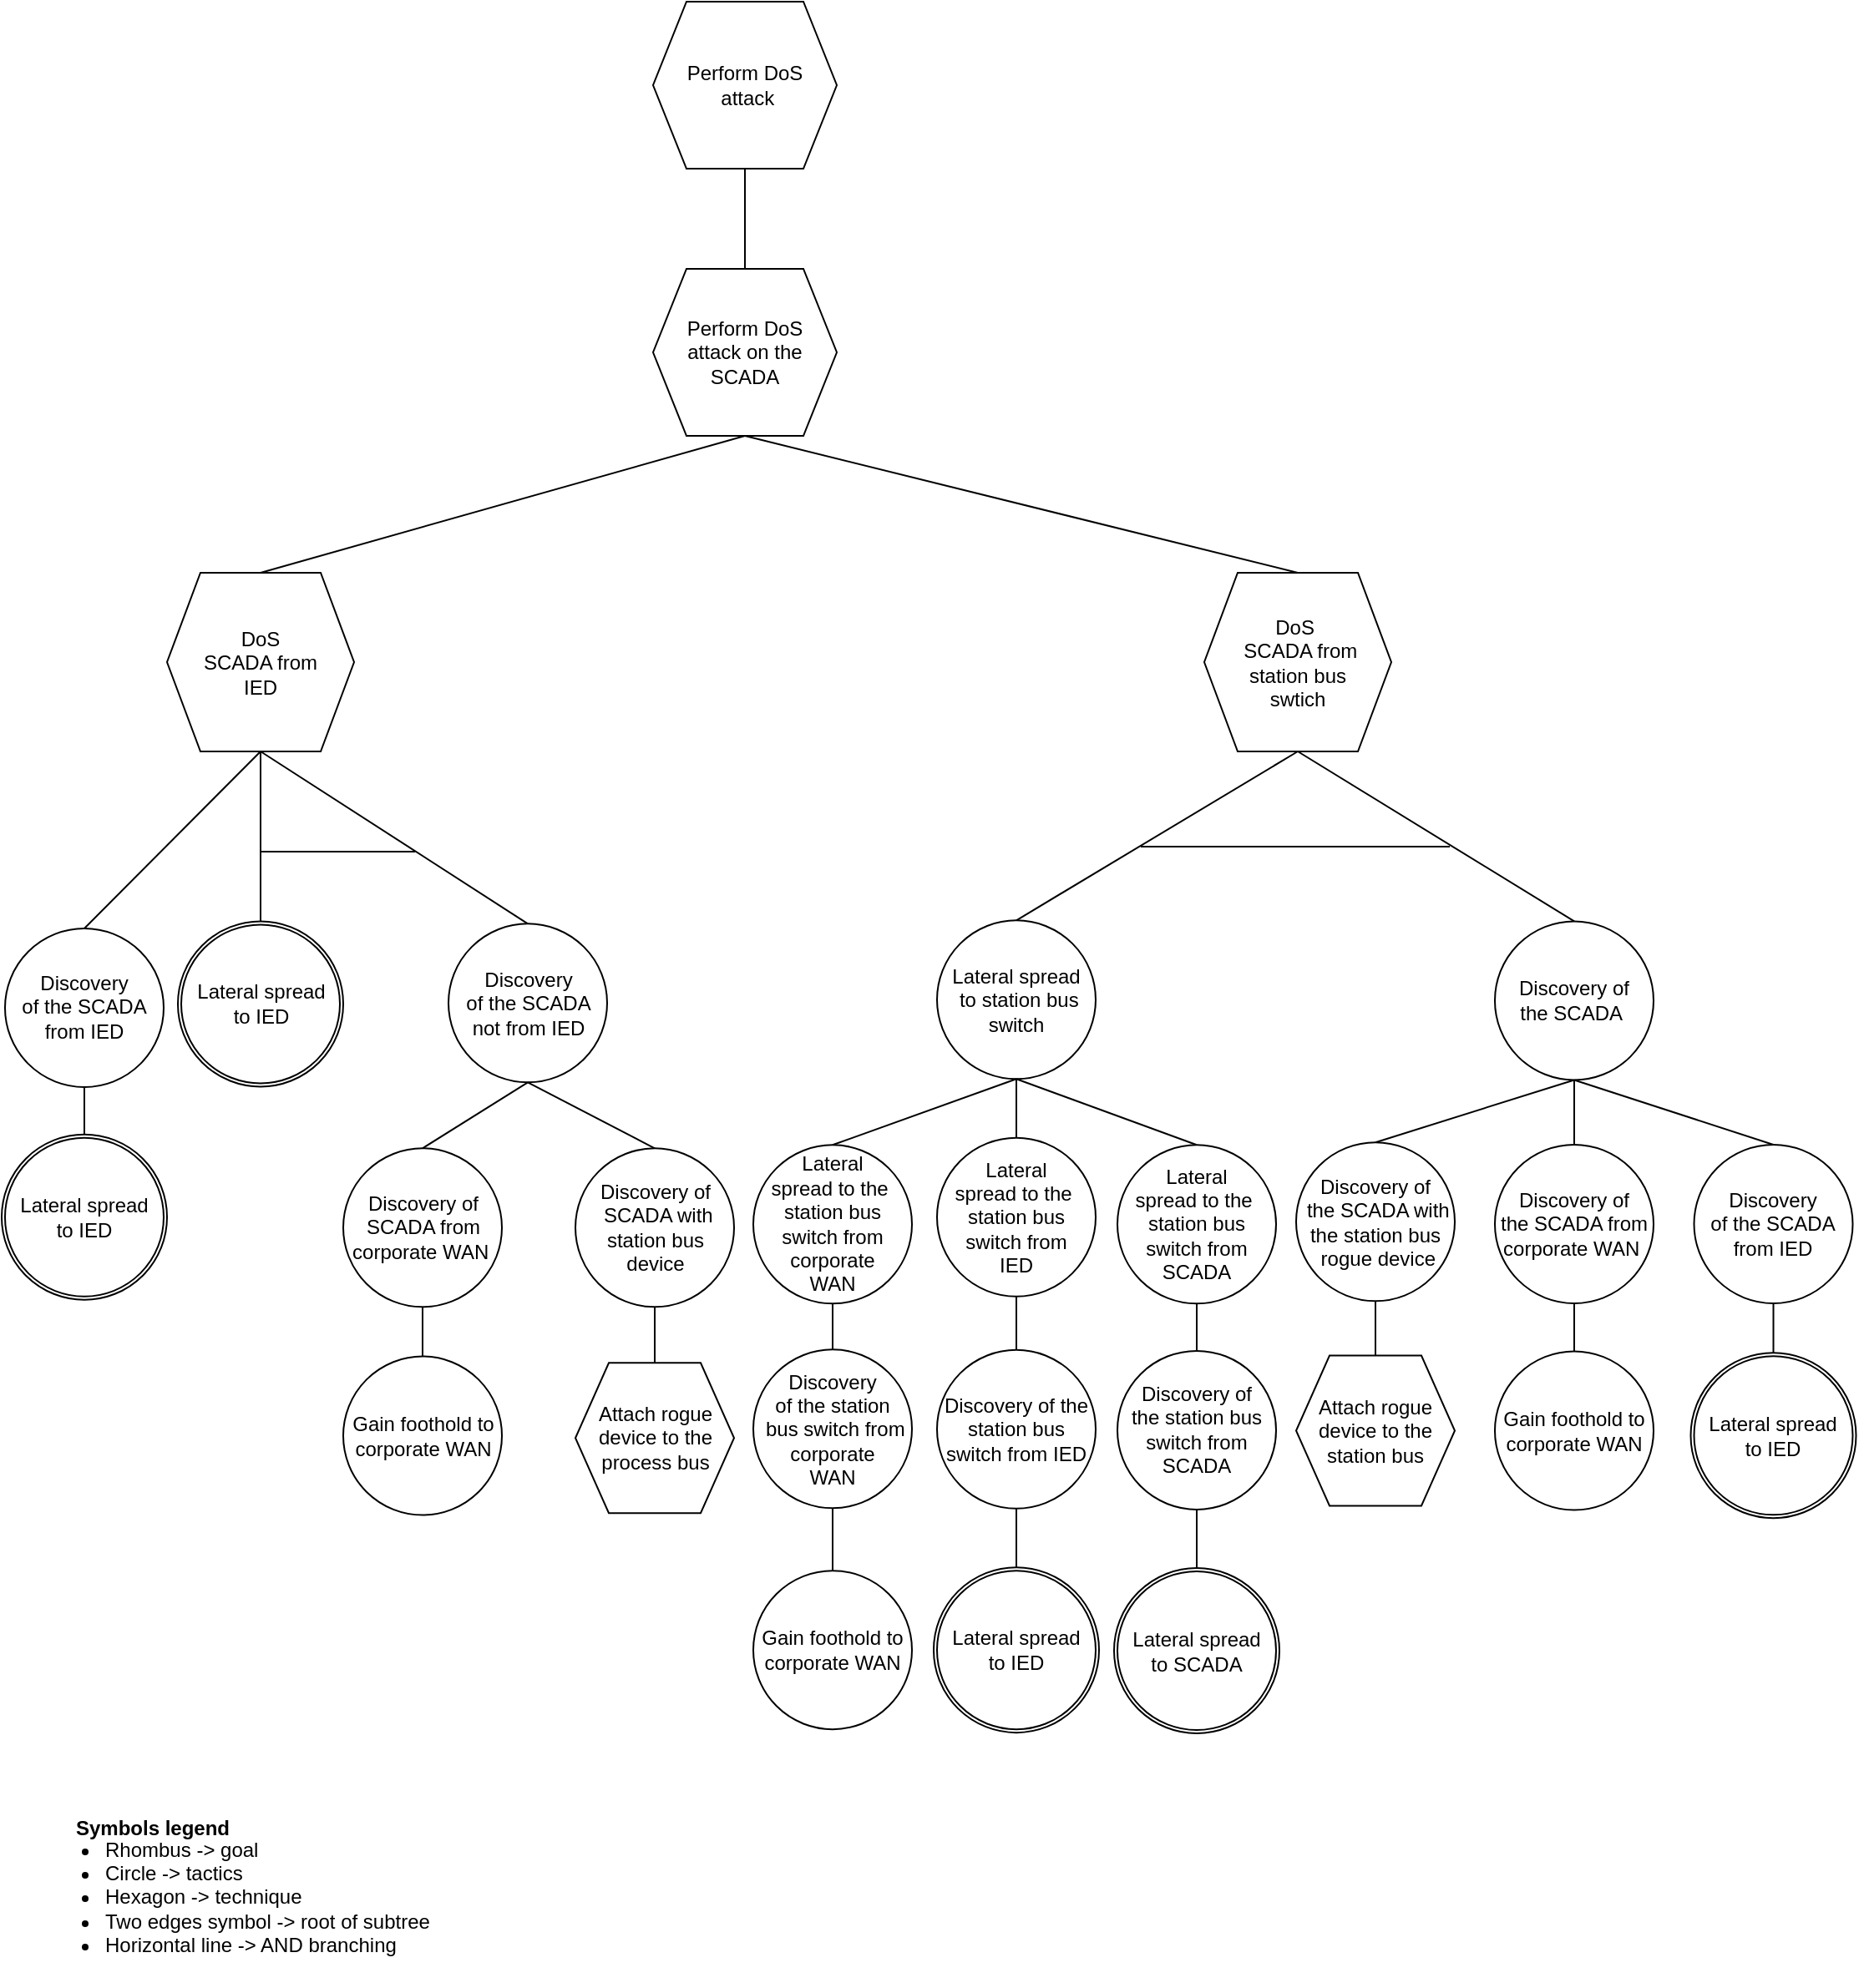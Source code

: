 <mxfile version="16.1.2" type="device"><diagram id="xbHYeiGO_CIbIeRIyyaW" name="Page-1"><mxGraphModel dx="5672" dy="905" grid="1" gridSize="10" guides="1" tooltips="1" connect="1" arrows="1" fold="1" page="1" pageScale="1" pageWidth="850" pageHeight="1100" math="0" shadow="0"><root><mxCell id="0"/><mxCell id="1" parent="0"/><mxCell id="sCToZuNMgWmZPL3xqHvZ-1" value="Perform DoS &lt;br&gt;attack on the&lt;br&gt;SCADA" style="shape=hexagon;perimeter=hexagonPerimeter2;whiteSpace=wrap;html=1;fixedSize=1;" parent="1" vertex="1"><mxGeometry x="-3640" y="220" width="110" height="100" as="geometry"/></mxCell><mxCell id="sCToZuNMgWmZPL3xqHvZ-8" value="Perform DoS&lt;br&gt;&amp;nbsp;attack" style="shape=hexagon;perimeter=hexagonPerimeter2;whiteSpace=wrap;html=1;fixedSize=1;" parent="1" vertex="1"><mxGeometry x="-3640" y="60" width="110" height="100" as="geometry"/></mxCell><mxCell id="sCToZuNMgWmZPL3xqHvZ-16" value="" style="endArrow=none;html=1;rounded=0;entryX=0.5;entryY=1;entryDx=0;entryDy=0;exitX=0.5;exitY=0;exitDx=0;exitDy=0;" parent="1" source="sCToZuNMgWmZPL3xqHvZ-1" target="sCToZuNMgWmZPL3xqHvZ-8" edge="1"><mxGeometry width="50" height="50" relative="1" as="geometry"><mxPoint x="-522" y="253" as="sourcePoint"/><mxPoint x="-472" y="203" as="targetPoint"/></mxGeometry></mxCell><mxCell id="ygYgMc5aqZ92e0gRyeAC-1" value="&lt;font style=&quot;font-size: 12px&quot;&gt;Symbols legend&lt;/font&gt;" style="text;strokeColor=none;fillColor=none;html=1;fontSize=24;fontStyle=1;verticalAlign=middle;align=center;" parent="1" vertex="1"><mxGeometry x="-3990" y="1130.0" width="100" height="40" as="geometry"/></mxCell><mxCell id="ygYgMc5aqZ92e0gRyeAC-2" value="&lt;ul&gt;&lt;li&gt;&lt;span&gt;Rhombus -&amp;gt; goal&lt;/span&gt;&lt;/li&gt;&lt;li&gt;&lt;span&gt;Circle -&amp;gt; tactics&lt;/span&gt;&lt;br&gt;&lt;/li&gt;&lt;li&gt;Hexagon -&amp;gt; technique&lt;/li&gt;&lt;li&gt;Two edges symbol -&amp;gt; root of subtree&lt;/li&gt;&lt;li&gt;Horizontal line -&amp;gt; AND branching&lt;/li&gt;&lt;/ul&gt;" style="text;strokeColor=none;fillColor=none;html=1;whiteSpace=wrap;verticalAlign=middle;overflow=hidden;fontSize=12;" parent="1" vertex="1"><mxGeometry x="-4010" y="1141.34" width="256" height="107" as="geometry"/></mxCell><mxCell id="n_RbqLZTC6wVmw3-5w3D-215" value="" style="endArrow=none;html=1;rounded=0;entryX=0.5;entryY=0;entryDx=0;entryDy=0;exitX=0.5;exitY=1;exitDx=0;exitDy=0;" parent="1" source="n_RbqLZTC6wVmw3-5w3D-220" edge="1"><mxGeometry width="50" height="50" relative="1" as="geometry"><mxPoint x="-3928" y="752.47" as="sourcePoint"/><mxPoint x="-3980.5" y="740.4" as="targetPoint"/><Array as="points"/></mxGeometry></mxCell><mxCell id="n_RbqLZTC6wVmw3-5w3D-220" value="Discovery&lt;br&gt;of the SCADA from IED" style="ellipse;whiteSpace=wrap;html=1;aspect=fixed;" parent="1" vertex="1"><mxGeometry x="-4028" y="614.99" width="95" height="95" as="geometry"/></mxCell><mxCell id="n_RbqLZTC6wVmw3-5w3D-221" value="" style="endArrow=none;html=1;rounded=0;exitX=0.5;exitY=0;exitDx=0;exitDy=0;entryX=0.5;entryY=1;entryDx=0;entryDy=0;" parent="1" source="n_RbqLZTC6wVmw3-5w3D-220" target="n_RbqLZTC6wVmw3-5w3D-225" edge="1"><mxGeometry width="50" height="50" relative="1" as="geometry"><mxPoint x="-3485" y="676.29" as="sourcePoint"/><mxPoint x="-3809.5" y="493.11" as="targetPoint"/><Array as="points"/></mxGeometry></mxCell><mxCell id="n_RbqLZTC6wVmw3-5w3D-225" value="DoS&lt;br&gt;SCADA from&lt;br&gt;IED" style="shape=hexagon;perimeter=hexagonPerimeter2;whiteSpace=wrap;html=1;fixedSize=1;" parent="1" vertex="1"><mxGeometry x="-3931" y="402" width="112" height="107" as="geometry"/></mxCell><mxCell id="n_RbqLZTC6wVmw3-5w3D-226" value="" style="endArrow=none;html=1;rounded=0;entryX=0.5;entryY=0;entryDx=0;entryDy=0;exitX=0.5;exitY=1;exitDx=0;exitDy=0;" parent="1" source="sCToZuNMgWmZPL3xqHvZ-1" target="n_RbqLZTC6wVmw3-5w3D-225" edge="1"><mxGeometry width="50" height="50" relative="1" as="geometry"><mxPoint x="-3207.5" y="283.56" as="sourcePoint"/><mxPoint x="-3490.25" y="470.36" as="targetPoint"/></mxGeometry></mxCell><mxCell id="n_RbqLZTC6wVmw3-5w3D-269" value="" style="endArrow=none;html=1;rounded=0;exitX=0.5;exitY=1;exitDx=0;exitDy=0;entryX=0.5;entryY=0;entryDx=0;entryDy=0;" parent="1" source="n_RbqLZTC6wVmw3-5w3D-225" edge="1"><mxGeometry width="50" height="50" relative="1" as="geometry"><mxPoint x="-3958" y="503.14" as="sourcePoint"/><mxPoint x="-3875" y="617.87" as="targetPoint"/></mxGeometry></mxCell><mxCell id="n_RbqLZTC6wVmw3-5w3D-270" value="" style="endArrow=none;html=1;rounded=0;exitX=0.5;exitY=1;exitDx=0;exitDy=0;entryX=0.5;entryY=0;entryDx=0;entryDy=0;" parent="1" source="n_RbqLZTC6wVmw3-5w3D-225" target="n_RbqLZTC6wVmw3-5w3D-271" edge="1"><mxGeometry width="50" height="50" relative="1" as="geometry"><mxPoint x="-3958" y="503.14" as="sourcePoint"/><mxPoint x="-3715.5" y="659.92" as="targetPoint"/></mxGeometry></mxCell><mxCell id="n_RbqLZTC6wVmw3-5w3D-271" value="Discovery&lt;br&gt;of the SCADA not from IED" style="ellipse;whiteSpace=wrap;html=1;aspect=fixed;" parent="1" vertex="1"><mxGeometry x="-3762.5" y="612.15" width="95" height="95" as="geometry"/></mxCell><mxCell id="n_RbqLZTC6wVmw3-5w3D-272" value="Gain foothold to corporate WAN" style="ellipse;whiteSpace=wrap;html=1;aspect=fixed;" parent="1" vertex="1"><mxGeometry x="-3825.5" y="871.27" width="95" height="95" as="geometry"/></mxCell><mxCell id="n_RbqLZTC6wVmw3-5w3D-273" value="" style="endArrow=none;html=1;rounded=0;exitX=0.5;exitY=1;exitDx=0;exitDy=0;entryX=0.5;entryY=0;entryDx=0;entryDy=0;" parent="1" source="n_RbqLZTC6wVmw3-5w3D-274" target="n_RbqLZTC6wVmw3-5w3D-272" edge="1"><mxGeometry width="50" height="50" relative="1" as="geometry"><mxPoint x="-3928" y="904.73" as="sourcePoint"/><mxPoint x="-3920" y="924.73" as="targetPoint"/></mxGeometry></mxCell><mxCell id="n_RbqLZTC6wVmw3-5w3D-274" value="Discovery&amp;nbsp;of &lt;br&gt;SCADA from corporate WAN&amp;nbsp;" style="ellipse;whiteSpace=wrap;html=1;aspect=fixed;" parent="1" vertex="1"><mxGeometry x="-3825.5" y="746.64" width="95" height="95" as="geometry"/></mxCell><mxCell id="n_RbqLZTC6wVmw3-5w3D-275" value="" style="endArrow=none;html=1;rounded=0;entryX=0.5;entryY=1;entryDx=0;entryDy=0;exitX=0.5;exitY=0;exitDx=0;exitDy=0;" parent="1" source="n_RbqLZTC6wVmw3-5w3D-274" target="n_RbqLZTC6wVmw3-5w3D-271" edge="1"><mxGeometry width="50" height="50" relative="1" as="geometry"><mxPoint x="-3832.5" y="995.47" as="sourcePoint"/><mxPoint x="-3671.25" y="901.96" as="targetPoint"/></mxGeometry></mxCell><mxCell id="n_RbqLZTC6wVmw3-5w3D-276" value="Attach rogue device to the process bus" style="shape=hexagon;perimeter=hexagonPerimeter2;whiteSpace=wrap;html=1;fixedSize=1;" parent="1" vertex="1"><mxGeometry x="-3686.5" y="875.14" width="95" height="90" as="geometry"/></mxCell><mxCell id="n_RbqLZTC6wVmw3-5w3D-277" value="Discovery of&lt;br&gt;&amp;nbsp;SCADA with station bus device" style="ellipse;whiteSpace=wrap;html=1;aspect=fixed;" parent="1" vertex="1"><mxGeometry x="-3686.5" y="746.64" width="95" height="95" as="geometry"/></mxCell><mxCell id="n_RbqLZTC6wVmw3-5w3D-278" value="" style="endArrow=none;html=1;rounded=0;entryX=0.5;entryY=1;entryDx=0;entryDy=0;exitX=0.5;exitY=0;exitDx=0;exitDy=0;" parent="1" source="n_RbqLZTC6wVmw3-5w3D-276" target="n_RbqLZTC6wVmw3-5w3D-277" edge="1"><mxGeometry width="50" height="50" relative="1" as="geometry"><mxPoint x="-3633.559" y="1234.263" as="sourcePoint"/><mxPoint x="-3682" y="1197.76" as="targetPoint"/></mxGeometry></mxCell><mxCell id="n_RbqLZTC6wVmw3-5w3D-279" value="" style="endArrow=none;html=1;rounded=0;entryX=0.5;entryY=1;entryDx=0;entryDy=0;exitX=0.5;exitY=0;exitDx=0;exitDy=0;" parent="1" source="n_RbqLZTC6wVmw3-5w3D-277" target="n_RbqLZTC6wVmw3-5w3D-271" edge="1"><mxGeometry width="50" height="50" relative="1" as="geometry"><mxPoint x="-3706.75" y="1305.29" as="sourcePoint"/><mxPoint x="-3716.75" y="1012.51" as="targetPoint"/></mxGeometry></mxCell><mxCell id="n_RbqLZTC6wVmw3-5w3D-280" value="" style="endArrow=none;html=1;rounded=0;" parent="1" edge="1"><mxGeometry width="50" height="50" relative="1" as="geometry"><mxPoint x="-3875.5" y="569" as="sourcePoint"/><mxPoint x="-3782.5" y="569" as="targetPoint"/><Array as="points"/></mxGeometry></mxCell><mxCell id="n_RbqLZTC6wVmw3-5w3D-287" value="" style="endArrow=none;html=1;rounded=0;entryX=0.5;entryY=0;entryDx=0;entryDy=0;exitX=0.5;exitY=1;exitDx=0;exitDy=0;" parent="1" source="n_RbqLZTC6wVmw3-5w3D-290" target="n_RbqLZTC6wVmw3-5w3D-307" edge="1"><mxGeometry width="50" height="50" relative="1" as="geometry"><mxPoint x="-3187" y="715.48" as="sourcePoint"/><mxPoint x="-3208.5" y="761.98" as="targetPoint"/></mxGeometry></mxCell><mxCell id="n_RbqLZTC6wVmw3-5w3D-288" value="" style="endArrow=none;html=1;rounded=0;exitX=0.5;exitY=1;exitDx=0;exitDy=0;entryX=0.5;entryY=0;entryDx=0;entryDy=0;" parent="1" source="sCToZuNMgWmZPL3xqHvZ-1" target="n_RbqLZTC6wVmw3-5w3D-289" edge="1"><mxGeometry width="50" height="50" relative="1" as="geometry"><mxPoint x="-3207.5" y="413.56" as="sourcePoint"/><mxPoint x="-2436" y="512.06" as="targetPoint"/></mxGeometry></mxCell><mxCell id="n_RbqLZTC6wVmw3-5w3D-289" value="DoS&amp;nbsp;&lt;br&gt;&amp;nbsp;SCADA from &lt;br&gt;station bus &lt;br&gt;swtich" style="shape=hexagon;perimeter=hexagonPerimeter2;whiteSpace=wrap;html=1;fixedSize=1;" parent="1" vertex="1"><mxGeometry x="-3310" y="402.0" width="112" height="107" as="geometry"/></mxCell><mxCell id="n_RbqLZTC6wVmw3-5w3D-290" value="Discovery&amp;nbsp;of &lt;br&gt;the SCADA&amp;nbsp;" style="ellipse;whiteSpace=wrap;html=1;aspect=fixed;" parent="1" vertex="1"><mxGeometry x="-3136" y="610.72" width="95" height="95" as="geometry"/></mxCell><mxCell id="n_RbqLZTC6wVmw3-5w3D-291" value="" style="endArrow=none;html=1;rounded=0;entryX=0.5;entryY=1;entryDx=0;entryDy=0;exitX=0.5;exitY=0;exitDx=0;exitDy=0;" parent="1" source="n_RbqLZTC6wVmw3-5w3D-290" target="n_RbqLZTC6wVmw3-5w3D-289" edge="1"><mxGeometry width="50" height="50" relative="1" as="geometry"><mxPoint x="-3886" y="961.01" as="sourcePoint"/><mxPoint x="-3344.25" y="648.36" as="targetPoint"/></mxGeometry></mxCell><mxCell id="n_RbqLZTC6wVmw3-5w3D-292" value="" style="endArrow=none;html=1;rounded=0;entryX=0.5;entryY=1;entryDx=0;entryDy=0;exitX=0.5;exitY=0;exitDx=0;exitDy=0;" parent="1" source="n_RbqLZTC6wVmw3-5w3D-305" target="n_RbqLZTC6wVmw3-5w3D-289" edge="1"><mxGeometry width="50" height="50" relative="1" as="geometry"><mxPoint x="-3174.25" y="579.15" as="sourcePoint"/><mxPoint x="-3338.5" y="550.15" as="targetPoint"/></mxGeometry></mxCell><mxCell id="n_RbqLZTC6wVmw3-5w3D-293" value="" style="endArrow=none;html=1;rounded=0;entryX=0.5;entryY=0;entryDx=0;entryDy=0;exitX=0.5;exitY=1;exitDx=0;exitDy=0;" parent="1" source="n_RbqLZTC6wVmw3-5w3D-290" target="n_RbqLZTC6wVmw3-5w3D-309" edge="1"><mxGeometry width="50" height="50" relative="1" as="geometry"><mxPoint x="-3117" y="725.48" as="sourcePoint"/><mxPoint x="-3021.75" y="761.98" as="targetPoint"/></mxGeometry></mxCell><mxCell id="n_RbqLZTC6wVmw3-5w3D-294" value="Gain foothold to corporate WAN" style="ellipse;whiteSpace=wrap;html=1;aspect=fixed;" parent="1" vertex="1"><mxGeometry x="-3136" y="868.24" width="95" height="95" as="geometry"/></mxCell><mxCell id="n_RbqLZTC6wVmw3-5w3D-295" value="" style="endArrow=none;html=1;rounded=0;exitX=0.5;exitY=1;exitDx=0;exitDy=0;startArrow=none;" parent="1" source="n_RbqLZTC6wVmw3-5w3D-309" target="n_RbqLZTC6wVmw3-5w3D-294" edge="1"><mxGeometry width="50" height="50" relative="1" as="geometry"><mxPoint x="-3088" y="853.11" as="sourcePoint"/><mxPoint x="-3060.25" y="871.61" as="targetPoint"/></mxGeometry></mxCell><mxCell id="n_RbqLZTC6wVmw3-5w3D-296" value="" style="endArrow=none;html=1;rounded=0;exitX=0.5;exitY=1;exitDx=0;exitDy=0;entryX=0.5;entryY=0;entryDx=0;entryDy=0;" parent="1" source="n_RbqLZTC6wVmw3-5w3D-301" edge="1"><mxGeometry width="50" height="50" relative="1" as="geometry"><mxPoint x="-2969.75" y="1066.11" as="sourcePoint"/><mxPoint x="-2969.25" y="873.12" as="targetPoint"/><Array as="points"/></mxGeometry></mxCell><mxCell id="n_RbqLZTC6wVmw3-5w3D-301" value="Discovery&lt;br&gt;of the SCADA from IED" style="ellipse;whiteSpace=wrap;html=1;aspect=fixed;" parent="1" vertex="1"><mxGeometry x="-3016.75" y="744.49" width="95" height="95" as="geometry"/></mxCell><mxCell id="n_RbqLZTC6wVmw3-5w3D-302" value="" style="endArrow=none;html=1;rounded=0;exitX=0.5;exitY=0;exitDx=0;exitDy=0;entryX=0.5;entryY=1;entryDx=0;entryDy=0;" parent="1" source="n_RbqLZTC6wVmw3-5w3D-301" target="n_RbqLZTC6wVmw3-5w3D-290" edge="1"><mxGeometry width="50" height="50" relative="1" as="geometry"><mxPoint x="-3190.5" y="860.98" as="sourcePoint"/><mxPoint x="-3077" y="745.48" as="targetPoint"/><Array as="points"/></mxGeometry></mxCell><mxCell id="n_RbqLZTC6wVmw3-5w3D-304" value="" style="endArrow=none;html=1;rounded=0;" parent="1" edge="1"><mxGeometry width="50" height="50" relative="1" as="geometry"><mxPoint x="-3348" y="566" as="sourcePoint"/><mxPoint x="-3163" y="566" as="targetPoint"/></mxGeometry></mxCell><mxCell id="n_RbqLZTC6wVmw3-5w3D-305" value="Lateral spread&lt;br&gt;&amp;nbsp;to station bus switch" style="ellipse;whiteSpace=wrap;html=1;aspect=fixed;" parent="1" vertex="1"><mxGeometry x="-3470" y="610.15" width="95" height="95" as="geometry"/></mxCell><mxCell id="n_RbqLZTC6wVmw3-5w3D-306" value="Attach rogue device to the station bus" style="shape=hexagon;perimeter=hexagonPerimeter2;whiteSpace=wrap;html=1;fixedSize=1;" parent="1" vertex="1"><mxGeometry x="-3255" y="870.74" width="95" height="90" as="geometry"/></mxCell><mxCell id="n_RbqLZTC6wVmw3-5w3D-307" value="Discovery of&lt;br&gt;&amp;nbsp;the SCADA with the station bus&lt;br&gt;&amp;nbsp;rogue device" style="ellipse;whiteSpace=wrap;html=1;aspect=fixed;" parent="1" vertex="1"><mxGeometry x="-3255" y="743.12" width="95" height="95" as="geometry"/></mxCell><mxCell id="n_RbqLZTC6wVmw3-5w3D-308" value="" style="endArrow=none;html=1;rounded=0;exitX=0.5;exitY=1;exitDx=0;exitDy=0;entryX=0.5;entryY=0;entryDx=0;entryDy=0;" parent="1" source="n_RbqLZTC6wVmw3-5w3D-307" target="n_RbqLZTC6wVmw3-5w3D-306" edge="1"><mxGeometry width="50" height="50" relative="1" as="geometry"><mxPoint x="-3221" y="952.97" as="sourcePoint"/><mxPoint x="-3207.5" y="960.97" as="targetPoint"/></mxGeometry></mxCell><mxCell id="n_RbqLZTC6wVmw3-5w3D-309" value="Discovery&amp;nbsp;of &lt;br&gt;the SCADA from corporate WAN&amp;nbsp;" style="ellipse;whiteSpace=wrap;html=1;aspect=fixed;" parent="1" vertex="1"><mxGeometry x="-3136" y="744.49" width="95" height="95" as="geometry"/></mxCell><mxCell id="OiGPyxaKcWb92dheDJJn-1" value="Gain foothold to corporate WAN" style="ellipse;whiteSpace=wrap;html=1;aspect=fixed;" parent="1" vertex="1"><mxGeometry x="-3580" y="999.57" width="95" height="95" as="geometry"/></mxCell><mxCell id="OiGPyxaKcWb92dheDJJn-2" value="" style="endArrow=none;html=1;rounded=0;entryX=0.5;entryY=1;entryDx=0;entryDy=0;" parent="1" source="OiGPyxaKcWb92dheDJJn-1" target="OiGPyxaKcWb92dheDJJn-3" edge="1"><mxGeometry width="50" height="50" relative="1" as="geometry"><mxPoint x="-3579.75" y="987.77" as="sourcePoint"/><mxPoint x="-3559.75" y="967.77" as="targetPoint"/><Array as="points"/></mxGeometry></mxCell><mxCell id="OiGPyxaKcWb92dheDJJn-3" value="Discovery&lt;br&gt;of the station&lt;br&gt;&amp;nbsp;bus switch from corporate&lt;br&gt;WAN" style="ellipse;whiteSpace=wrap;html=1;aspect=fixed;" parent="1" vertex="1"><mxGeometry x="-3580" y="867.14" width="95" height="95" as="geometry"/></mxCell><mxCell id="OiGPyxaKcWb92dheDJJn-4" value="Lateral &lt;br&gt;spread to the&amp;nbsp;&lt;br&gt;station bus switch from corporate &lt;br&gt;WAN" style="ellipse;whiteSpace=wrap;html=1;aspect=fixed;" parent="1" vertex="1"><mxGeometry x="-3580" y="744.64" width="95" height="95" as="geometry"/></mxCell><mxCell id="OiGPyxaKcWb92dheDJJn-5" value="" style="endArrow=none;html=1;rounded=0;entryX=0.5;entryY=0;entryDx=0;entryDy=0;exitX=0.5;exitY=1;exitDx=0;exitDy=0;" parent="1" source="n_RbqLZTC6wVmw3-5w3D-305" target="OiGPyxaKcWb92dheDJJn-4" edge="1"><mxGeometry width="50" height="50" relative="1" as="geometry"><mxPoint x="-3342.5" y="715.15" as="sourcePoint"/><mxPoint x="-3534.38" y="773.22" as="targetPoint"/></mxGeometry></mxCell><mxCell id="OiGPyxaKcWb92dheDJJn-6" value="" style="endArrow=none;html=1;rounded=0;entryX=0.5;entryY=0;entryDx=0;entryDy=0;exitX=0.5;exitY=1;exitDx=0;exitDy=0;" parent="1" source="OiGPyxaKcWb92dheDJJn-4" target="OiGPyxaKcWb92dheDJJn-3" edge="1"><mxGeometry width="50" height="50" relative="1" as="geometry"><mxPoint x="-3496.25" y="846.77" as="sourcePoint"/><mxPoint x="-3533.25" y="856.77" as="targetPoint"/></mxGeometry></mxCell><mxCell id="OiGPyxaKcWb92dheDJJn-9" value="Discovery of the station bus switch from IED" style="ellipse;whiteSpace=wrap;html=1;aspect=fixed;" parent="1" vertex="1"><mxGeometry x="-3470" y="867.39" width="95" height="95" as="geometry"/></mxCell><mxCell id="OiGPyxaKcWb92dheDJJn-10" value="Lateral &lt;br&gt;spread to the&amp;nbsp;&lt;br&gt;station bus switch from &lt;br&gt;IED" style="ellipse;whiteSpace=wrap;html=1;aspect=fixed;" parent="1" vertex="1"><mxGeometry x="-3470" y="740.37" width="95" height="95" as="geometry"/></mxCell><mxCell id="OiGPyxaKcWb92dheDJJn-11" value="" style="endArrow=none;html=1;rounded=0;entryX=0.5;entryY=0;entryDx=0;entryDy=0;exitX=0.5;exitY=1;exitDx=0;exitDy=0;" parent="1" source="OiGPyxaKcWb92dheDJJn-10" target="OiGPyxaKcWb92dheDJJn-9" edge="1"><mxGeometry width="50" height="50" relative="1" as="geometry"><mxPoint x="-3406.25" y="850.47" as="sourcePoint"/><mxPoint x="-3443.25" y="860.47" as="targetPoint"/></mxGeometry></mxCell><mxCell id="OiGPyxaKcWb92dheDJJn-12" value="" style="endArrow=none;html=1;rounded=0;entryX=0.5;entryY=0;entryDx=0;entryDy=0;exitX=0.5;exitY=1;exitDx=0;exitDy=0;" parent="1" target="OiGPyxaKcWb92dheDJJn-10" edge="1"><mxGeometry width="50" height="50" relative="1" as="geometry"><mxPoint x="-3422.5" y="705.15" as="sourcePoint"/><mxPoint x="-3591.25" y="770.69" as="targetPoint"/></mxGeometry></mxCell><mxCell id="OiGPyxaKcWb92dheDJJn-13" value="" style="endArrow=none;html=1;rounded=0;exitX=0.5;exitY=1;exitDx=0;exitDy=0;entryX=0.5;entryY=0;entryDx=0;entryDy=0;" parent="1" source="n_RbqLZTC6wVmw3-5w3D-305" target="OiGPyxaKcWb92dheDJJn-14" edge="1"><mxGeometry width="50" height="50" relative="1" as="geometry"><mxPoint x="-3540" y="705.15" as="sourcePoint"/><mxPoint x="-3373.13" y="768.76" as="targetPoint"/></mxGeometry></mxCell><mxCell id="OiGPyxaKcWb92dheDJJn-14" value="Lateral &lt;br&gt;spread to the&amp;nbsp;&lt;br&gt;station bus switch from &lt;br&gt;SCADA" style="ellipse;whiteSpace=wrap;html=1;aspect=fixed;" parent="1" vertex="1"><mxGeometry x="-3362" y="744.64" width="95" height="95" as="geometry"/></mxCell><mxCell id="OiGPyxaKcWb92dheDJJn-17" value="" style="endArrow=none;html=1;rounded=0;exitX=0.5;exitY=1;exitDx=0;exitDy=0;entryX=0.5;entryY=0;entryDx=0;entryDy=0;" parent="1" source="OiGPyxaKcWb92dheDJJn-9" edge="1"><mxGeometry width="50" height="50" relative="1" as="geometry"><mxPoint x="-3364.37" y="976.68" as="sourcePoint"/><mxPoint x="-3422.5" y="999.57" as="targetPoint"/></mxGeometry></mxCell><mxCell id="OiGPyxaKcWb92dheDJJn-21" value="Discovery of &lt;br&gt;the station bus switch from SCADA" style="ellipse;whiteSpace=wrap;html=1;aspect=fixed;" parent="1" vertex="1"><mxGeometry x="-3362" y="867.94" width="95" height="95" as="geometry"/></mxCell><mxCell id="OiGPyxaKcWb92dheDJJn-22" value="" style="endArrow=none;html=1;rounded=0;entryX=0.5;entryY=0;entryDx=0;entryDy=0;exitX=0.5;exitY=1;exitDx=0;exitDy=0;" parent="1" source="OiGPyxaKcWb92dheDJJn-14" target="OiGPyxaKcWb92dheDJJn-21" edge="1"><mxGeometry width="50" height="50" relative="1" as="geometry"><mxPoint x="-3360.13" y="851.79" as="sourcePoint"/><mxPoint x="-3360.88" y="868.92" as="targetPoint"/></mxGeometry></mxCell><mxCell id="OiGPyxaKcWb92dheDJJn-25" value="" style="endArrow=none;html=1;rounded=0;exitX=0.5;exitY=1;exitDx=0;exitDy=0;entryX=0.5;entryY=0;entryDx=0;entryDy=0;" parent="1" source="OiGPyxaKcWb92dheDJJn-21" edge="1"><mxGeometry width="50" height="50" relative="1" as="geometry"><mxPoint x="-3350.13" y="861.79" as="sourcePoint"/><mxPoint x="-3314.5" y="998.69" as="targetPoint"/></mxGeometry></mxCell><mxCell id="cirpwOr4wfLp5wUqQlCG-5" value="" style="ellipse;whiteSpace=wrap;html=1;aspect=fixed;" parent="1" vertex="1"><mxGeometry x="-3472" y="997.57" width="99" height="99" as="geometry"/></mxCell><mxCell id="cirpwOr4wfLp5wUqQlCG-6" value="Lateral spread&lt;br&gt;to IED" style="ellipse;whiteSpace=wrap;html=1;aspect=fixed;" parent="1" vertex="1"><mxGeometry x="-3470" y="999.57" width="95" height="95" as="geometry"/></mxCell><mxCell id="cirpwOr4wfLp5wUqQlCG-7" value="" style="ellipse;whiteSpace=wrap;html=1;aspect=fixed;" parent="1" vertex="1"><mxGeometry x="-3364" y="998.0" width="99" height="99" as="geometry"/></mxCell><mxCell id="cirpwOr4wfLp5wUqQlCG-8" value="Lateral spread&lt;br&gt;to SCADA" style="ellipse;whiteSpace=wrap;html=1;aspect=fixed;" parent="1" vertex="1"><mxGeometry x="-3362" y="1000.0" width="95" height="95" as="geometry"/></mxCell><mxCell id="cirpwOr4wfLp5wUqQlCG-9" value="" style="ellipse;whiteSpace=wrap;html=1;aspect=fixed;" parent="1" vertex="1"><mxGeometry x="-3018.75" y="869.12" width="99" height="99" as="geometry"/></mxCell><mxCell id="cirpwOr4wfLp5wUqQlCG-10" value="Lateral spread&lt;br&gt;to IED" style="ellipse;whiteSpace=wrap;html=1;aspect=fixed;" parent="1" vertex="1"><mxGeometry x="-3016.75" y="871.12" width="95" height="95" as="geometry"/></mxCell><mxCell id="oyvWDykrpy0S7DnjrwCt-2" value="" style="ellipse;whiteSpace=wrap;html=1;aspect=fixed;" parent="1" vertex="1"><mxGeometry x="-4030" y="738.37" width="99" height="99" as="geometry"/></mxCell><mxCell id="oyvWDykrpy0S7DnjrwCt-3" value="Lateral spread&lt;br&gt;to IED" style="ellipse;whiteSpace=wrap;html=1;aspect=fixed;" parent="1" vertex="1"><mxGeometry x="-4028" y="740.37" width="95" height="95" as="geometry"/></mxCell><mxCell id="oyvWDykrpy0S7DnjrwCt-4" value="" style="ellipse;whiteSpace=wrap;html=1;aspect=fixed;" parent="1" vertex="1"><mxGeometry x="-3924.5" y="610.72" width="99" height="99" as="geometry"/></mxCell><mxCell id="oyvWDykrpy0S7DnjrwCt-5" value="Lateral spread&lt;br&gt;to IED" style="ellipse;whiteSpace=wrap;html=1;aspect=fixed;" parent="1" vertex="1"><mxGeometry x="-3922.5" y="612.72" width="95" height="95" as="geometry"/></mxCell></root></mxGraphModel></diagram></mxfile>